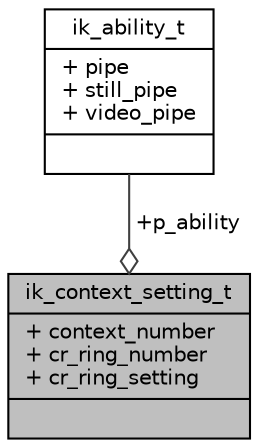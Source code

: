 digraph "ik_context_setting_t"
{
 // INTERACTIVE_SVG=YES
 // LATEX_PDF_SIZE
  bgcolor="transparent";
  edge [fontname="Helvetica",fontsize="10",labelfontname="Helvetica",labelfontsize="10"];
  node [fontname="Helvetica",fontsize="10",shape=record];
  Node1 [label="{ik_context_setting_t\n|+ context_number\l+ cr_ring_number\l+ cr_ring_setting\l|}",height=0.2,width=0.4,color="black", fillcolor="grey75", style="filled", fontcolor="black",tooltip=" "];
  Node2 -> Node1 [color="grey25",fontsize="10",style="solid",label=" +p_ability" ,arrowhead="odiamond",fontname="Helvetica"];
  Node2 [label="{ik_ability_t\n|+ pipe\l+ still_pipe\l+ video_pipe\l|}",height=0.2,width=0.4,color="black",URL="$d6/d56/structik__ability__t.html",tooltip=" "];
}
